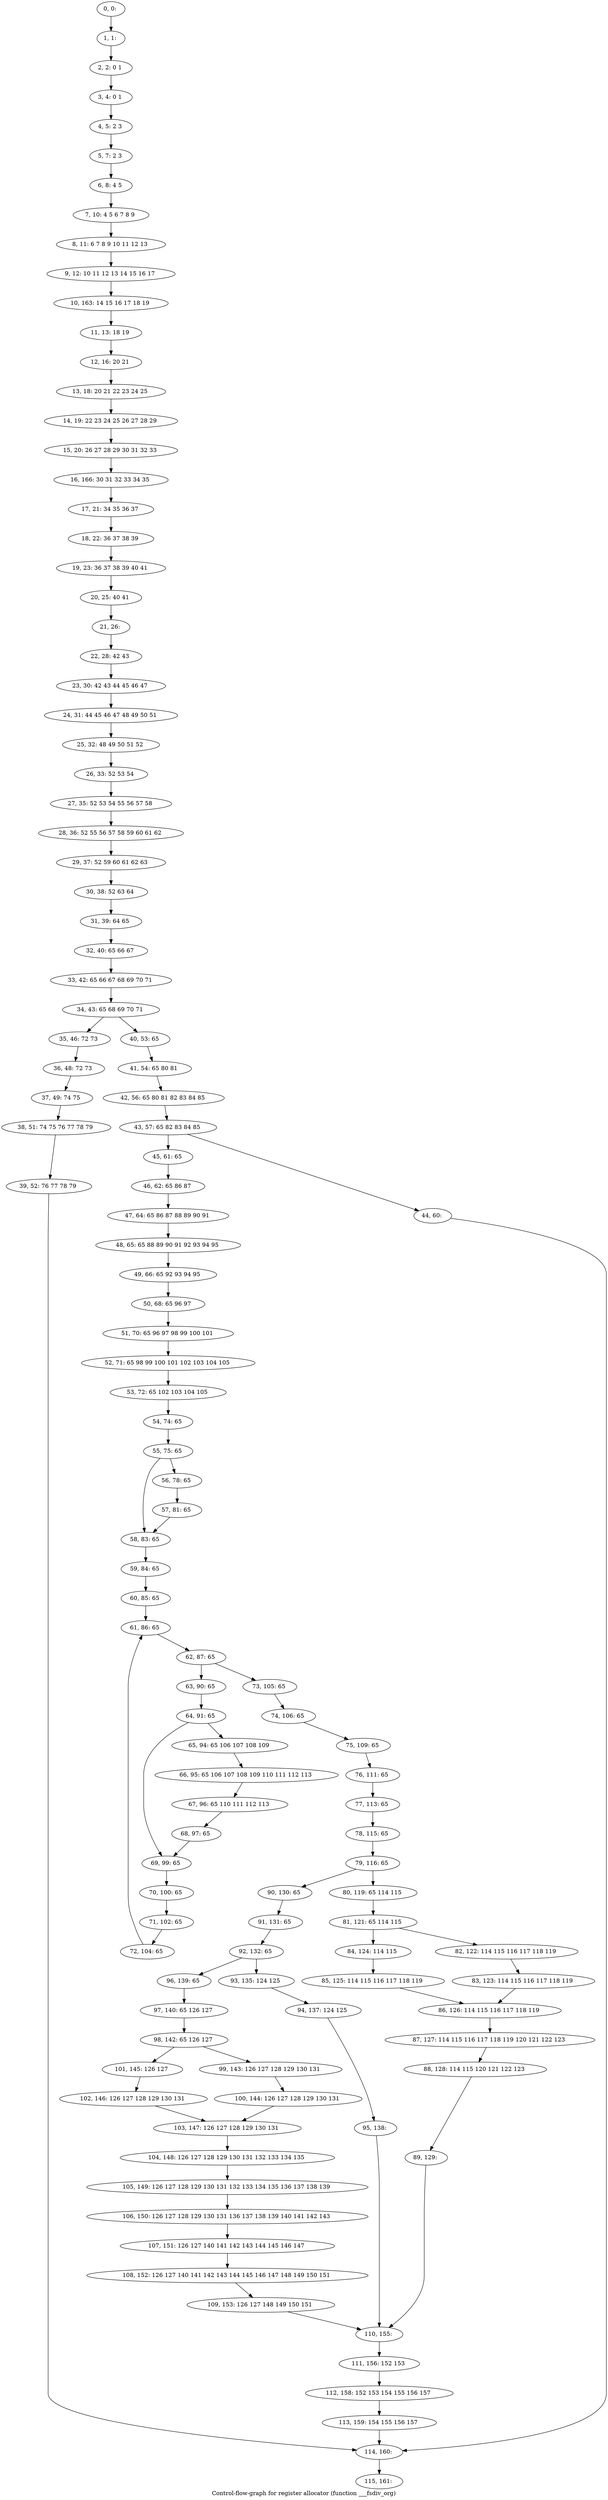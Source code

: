 digraph G {
graph [label="Control-flow-graph for register allocator (function ___fsdiv_org)"]
0[label="0, 0: "];
1[label="1, 1: "];
2[label="2, 2: 0 1 "];
3[label="3, 4: 0 1 "];
4[label="4, 5: 2 3 "];
5[label="5, 7: 2 3 "];
6[label="6, 8: 4 5 "];
7[label="7, 10: 4 5 6 7 8 9 "];
8[label="8, 11: 6 7 8 9 10 11 12 13 "];
9[label="9, 12: 10 11 12 13 14 15 16 17 "];
10[label="10, 163: 14 15 16 17 18 19 "];
11[label="11, 13: 18 19 "];
12[label="12, 16: 20 21 "];
13[label="13, 18: 20 21 22 23 24 25 "];
14[label="14, 19: 22 23 24 25 26 27 28 29 "];
15[label="15, 20: 26 27 28 29 30 31 32 33 "];
16[label="16, 166: 30 31 32 33 34 35 "];
17[label="17, 21: 34 35 36 37 "];
18[label="18, 22: 36 37 38 39 "];
19[label="19, 23: 36 37 38 39 40 41 "];
20[label="20, 25: 40 41 "];
21[label="21, 26: "];
22[label="22, 28: 42 43 "];
23[label="23, 30: 42 43 44 45 46 47 "];
24[label="24, 31: 44 45 46 47 48 49 50 51 "];
25[label="25, 32: 48 49 50 51 52 "];
26[label="26, 33: 52 53 54 "];
27[label="27, 35: 52 53 54 55 56 57 58 "];
28[label="28, 36: 52 55 56 57 58 59 60 61 62 "];
29[label="29, 37: 52 59 60 61 62 63 "];
30[label="30, 38: 52 63 64 "];
31[label="31, 39: 64 65 "];
32[label="32, 40: 65 66 67 "];
33[label="33, 42: 65 66 67 68 69 70 71 "];
34[label="34, 43: 65 68 69 70 71 "];
35[label="35, 46: 72 73 "];
36[label="36, 48: 72 73 "];
37[label="37, 49: 74 75 "];
38[label="38, 51: 74 75 76 77 78 79 "];
39[label="39, 52: 76 77 78 79 "];
40[label="40, 53: 65 "];
41[label="41, 54: 65 80 81 "];
42[label="42, 56: 65 80 81 82 83 84 85 "];
43[label="43, 57: 65 82 83 84 85 "];
44[label="44, 60: "];
45[label="45, 61: 65 "];
46[label="46, 62: 65 86 87 "];
47[label="47, 64: 65 86 87 88 89 90 91 "];
48[label="48, 65: 65 88 89 90 91 92 93 94 95 "];
49[label="49, 66: 65 92 93 94 95 "];
50[label="50, 68: 65 96 97 "];
51[label="51, 70: 65 96 97 98 99 100 101 "];
52[label="52, 71: 65 98 99 100 101 102 103 104 105 "];
53[label="53, 72: 65 102 103 104 105 "];
54[label="54, 74: 65 "];
55[label="55, 75: 65 "];
56[label="56, 78: 65 "];
57[label="57, 81: 65 "];
58[label="58, 83: 65 "];
59[label="59, 84: 65 "];
60[label="60, 85: 65 "];
61[label="61, 86: 65 "];
62[label="62, 87: 65 "];
63[label="63, 90: 65 "];
64[label="64, 91: 65 "];
65[label="65, 94: 65 106 107 108 109 "];
66[label="66, 95: 65 106 107 108 109 110 111 112 113 "];
67[label="67, 96: 65 110 111 112 113 "];
68[label="68, 97: 65 "];
69[label="69, 99: 65 "];
70[label="70, 100: 65 "];
71[label="71, 102: 65 "];
72[label="72, 104: 65 "];
73[label="73, 105: 65 "];
74[label="74, 106: 65 "];
75[label="75, 109: 65 "];
76[label="76, 111: 65 "];
77[label="77, 113: 65 "];
78[label="78, 115: 65 "];
79[label="79, 116: 65 "];
80[label="80, 119: 65 114 115 "];
81[label="81, 121: 65 114 115 "];
82[label="82, 122: 114 115 116 117 118 119 "];
83[label="83, 123: 114 115 116 117 118 119 "];
84[label="84, 124: 114 115 "];
85[label="85, 125: 114 115 116 117 118 119 "];
86[label="86, 126: 114 115 116 117 118 119 "];
87[label="87, 127: 114 115 116 117 118 119 120 121 122 123 "];
88[label="88, 128: 114 115 120 121 122 123 "];
89[label="89, 129: "];
90[label="90, 130: 65 "];
91[label="91, 131: 65 "];
92[label="92, 132: 65 "];
93[label="93, 135: 124 125 "];
94[label="94, 137: 124 125 "];
95[label="95, 138: "];
96[label="96, 139: 65 "];
97[label="97, 140: 65 126 127 "];
98[label="98, 142: 65 126 127 "];
99[label="99, 143: 126 127 128 129 130 131 "];
100[label="100, 144: 126 127 128 129 130 131 "];
101[label="101, 145: 126 127 "];
102[label="102, 146: 126 127 128 129 130 131 "];
103[label="103, 147: 126 127 128 129 130 131 "];
104[label="104, 148: 126 127 128 129 130 131 132 133 134 135 "];
105[label="105, 149: 126 127 128 129 130 131 132 133 134 135 136 137 138 139 "];
106[label="106, 150: 126 127 128 129 130 131 136 137 138 139 140 141 142 143 "];
107[label="107, 151: 126 127 140 141 142 143 144 145 146 147 "];
108[label="108, 152: 126 127 140 141 142 143 144 145 146 147 148 149 150 151 "];
109[label="109, 153: 126 127 148 149 150 151 "];
110[label="110, 155: "];
111[label="111, 156: 152 153 "];
112[label="112, 158: 152 153 154 155 156 157 "];
113[label="113, 159: 154 155 156 157 "];
114[label="114, 160: "];
115[label="115, 161: "];
0->1 ;
1->2 ;
2->3 ;
3->4 ;
4->5 ;
5->6 ;
6->7 ;
7->8 ;
8->9 ;
9->10 ;
10->11 ;
11->12 ;
12->13 ;
13->14 ;
14->15 ;
15->16 ;
16->17 ;
17->18 ;
18->19 ;
19->20 ;
20->21 ;
21->22 ;
22->23 ;
23->24 ;
24->25 ;
25->26 ;
26->27 ;
27->28 ;
28->29 ;
29->30 ;
30->31 ;
31->32 ;
32->33 ;
33->34 ;
34->35 ;
34->40 ;
35->36 ;
36->37 ;
37->38 ;
38->39 ;
39->114 ;
40->41 ;
41->42 ;
42->43 ;
43->44 ;
43->45 ;
44->114 ;
45->46 ;
46->47 ;
47->48 ;
48->49 ;
49->50 ;
50->51 ;
51->52 ;
52->53 ;
53->54 ;
54->55 ;
55->56 ;
55->58 ;
56->57 ;
57->58 ;
58->59 ;
59->60 ;
60->61 ;
61->62 ;
62->63 ;
62->73 ;
63->64 ;
64->65 ;
64->69 ;
65->66 ;
66->67 ;
67->68 ;
68->69 ;
69->70 ;
70->71 ;
71->72 ;
72->61 ;
73->74 ;
74->75 ;
75->76 ;
76->77 ;
77->78 ;
78->79 ;
79->80 ;
79->90 ;
80->81 ;
81->82 ;
81->84 ;
82->83 ;
83->86 ;
84->85 ;
85->86 ;
86->87 ;
87->88 ;
88->89 ;
89->110 ;
90->91 ;
91->92 ;
92->93 ;
92->96 ;
93->94 ;
94->95 ;
95->110 ;
96->97 ;
97->98 ;
98->99 ;
98->101 ;
99->100 ;
100->103 ;
101->102 ;
102->103 ;
103->104 ;
104->105 ;
105->106 ;
106->107 ;
107->108 ;
108->109 ;
109->110 ;
110->111 ;
111->112 ;
112->113 ;
113->114 ;
114->115 ;
}
